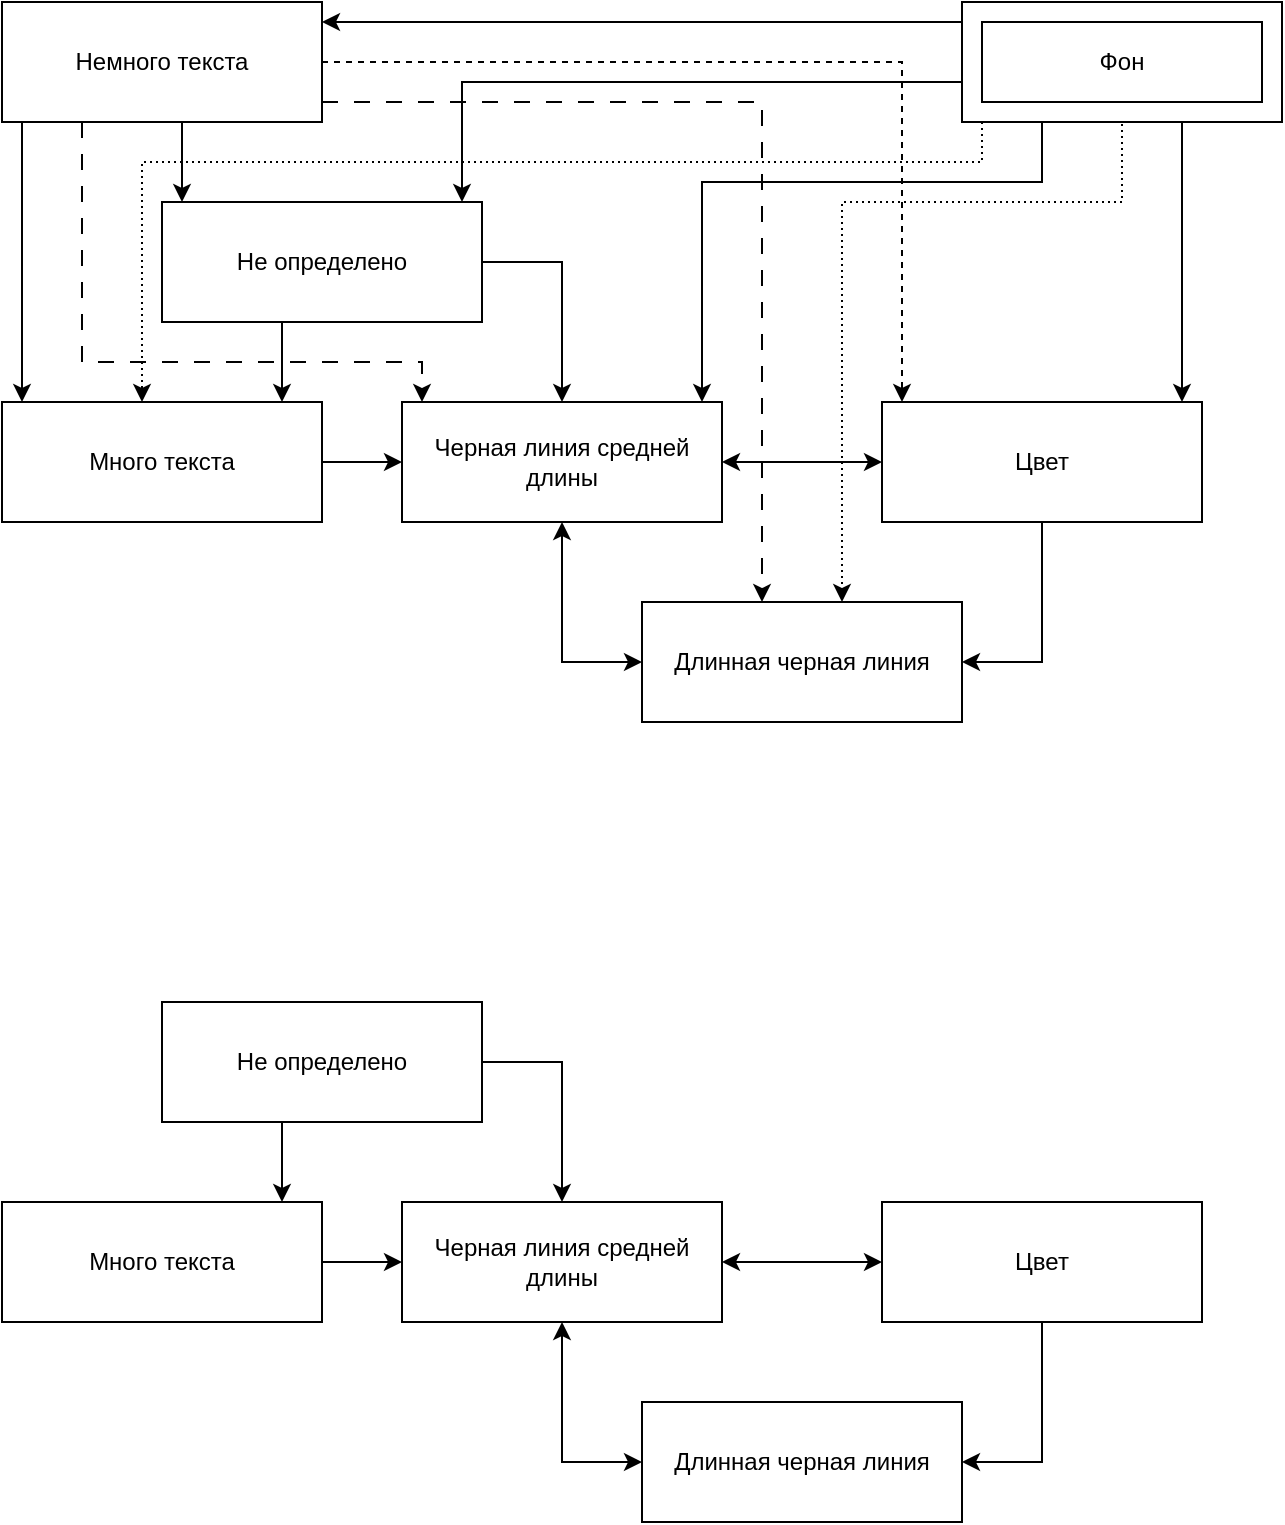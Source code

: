 <mxfile version="27.0.9">
  <diagram name="Page-1" id="EQScd_RtUEy0KwsPWJU2">
    <mxGraphModel dx="486" dy="607" grid="1" gridSize="10" guides="1" tooltips="1" connect="1" arrows="1" fold="1" page="1" pageScale="1" pageWidth="850" pageHeight="1100" math="0" shadow="0">
      <root>
        <mxCell id="0" />
        <mxCell id="1" parent="0" />
        <mxCell id="1l3tshiLz1AGzd2wHMuj-7" style="edgeStyle=orthogonalEdgeStyle;rounded=0;orthogonalLoop=1;jettySize=auto;html=1;" parent="1" source="1l3tshiLz1AGzd2wHMuj-1" target="1l3tshiLz1AGzd2wHMuj-2" edge="1">
          <mxGeometry relative="1" as="geometry">
            <Array as="points">
              <mxPoint x="320" y="150" />
            </Array>
          </mxGeometry>
        </mxCell>
        <mxCell id="J2qJ6kknvoJmmLNuZgBT-1" style="edgeStyle=orthogonalEdgeStyle;rounded=0;orthogonalLoop=1;jettySize=auto;html=1;" edge="1" parent="1" source="1l3tshiLz1AGzd2wHMuj-1" target="1l3tshiLz1AGzd2wHMuj-4">
          <mxGeometry relative="1" as="geometry">
            <Array as="points">
              <mxPoint x="180" y="210" />
              <mxPoint x="180" y="210" />
            </Array>
          </mxGeometry>
        </mxCell>
        <mxCell id="1l3tshiLz1AGzd2wHMuj-1" value="Не определено" style="rounded=1;whiteSpace=wrap;html=1;absoluteArcSize=1;arcSize=0;" parent="1" vertex="1">
          <mxGeometry x="120" y="120" width="160" height="60" as="geometry" />
        </mxCell>
        <mxCell id="1l3tshiLz1AGzd2wHMuj-8" style="edgeStyle=orthogonalEdgeStyle;rounded=0;orthogonalLoop=1;jettySize=auto;html=1;startArrow=classic;startFill=1;" parent="1" source="1l3tshiLz1AGzd2wHMuj-2" target="1l3tshiLz1AGzd2wHMuj-3" edge="1">
          <mxGeometry relative="1" as="geometry">
            <Array as="points">
              <mxPoint x="320" y="350" />
            </Array>
          </mxGeometry>
        </mxCell>
        <mxCell id="1l3tshiLz1AGzd2wHMuj-9" style="edgeStyle=orthogonalEdgeStyle;rounded=0;orthogonalLoop=1;jettySize=auto;html=1;startArrow=classic;startFill=1;" parent="1" source="1l3tshiLz1AGzd2wHMuj-2" target="1l3tshiLz1AGzd2wHMuj-5" edge="1">
          <mxGeometry relative="1" as="geometry" />
        </mxCell>
        <mxCell id="1l3tshiLz1AGzd2wHMuj-2" value="Черная линия средней длины" style="rounded=1;whiteSpace=wrap;html=1;absoluteArcSize=1;arcSize=0;" parent="1" vertex="1">
          <mxGeometry x="240" y="220" width="160" height="60" as="geometry" />
        </mxCell>
        <mxCell id="1l3tshiLz1AGzd2wHMuj-3" value="Длинная черная линия" style="rounded=1;whiteSpace=wrap;html=1;absoluteArcSize=1;arcSize=0;" parent="1" vertex="1">
          <mxGeometry x="360" y="320" width="160" height="60" as="geometry" />
        </mxCell>
        <mxCell id="1l3tshiLz1AGzd2wHMuj-6" style="edgeStyle=orthogonalEdgeStyle;rounded=0;orthogonalLoop=1;jettySize=auto;html=1;" parent="1" source="1l3tshiLz1AGzd2wHMuj-4" target="1l3tshiLz1AGzd2wHMuj-2" edge="1">
          <mxGeometry relative="1" as="geometry" />
        </mxCell>
        <mxCell id="1l3tshiLz1AGzd2wHMuj-4" value="Много текста" style="rounded=1;whiteSpace=wrap;html=1;absoluteArcSize=1;arcSize=0;" parent="1" vertex="1">
          <mxGeometry x="40" y="220" width="160" height="60" as="geometry" />
        </mxCell>
        <mxCell id="1l3tshiLz1AGzd2wHMuj-10" style="edgeStyle=orthogonalEdgeStyle;rounded=0;orthogonalLoop=1;jettySize=auto;html=1;" parent="1" source="1l3tshiLz1AGzd2wHMuj-5" target="1l3tshiLz1AGzd2wHMuj-3" edge="1">
          <mxGeometry relative="1" as="geometry">
            <Array as="points">
              <mxPoint x="560" y="350" />
            </Array>
          </mxGeometry>
        </mxCell>
        <mxCell id="1l3tshiLz1AGzd2wHMuj-5" value="Цвет" style="rounded=1;whiteSpace=wrap;html=1;absoluteArcSize=1;arcSize=0;" parent="1" vertex="1">
          <mxGeometry x="480" y="220" width="160" height="60" as="geometry" />
        </mxCell>
        <mxCell id="1l3tshiLz1AGzd2wHMuj-13" style="edgeStyle=orthogonalEdgeStyle;rounded=0;orthogonalLoop=1;jettySize=auto;html=1;" parent="1" edge="1">
          <mxGeometry relative="1" as="geometry">
            <mxPoint x="50" y="80" as="sourcePoint" />
            <mxPoint x="50" y="220" as="targetPoint" />
          </mxGeometry>
        </mxCell>
        <mxCell id="1l3tshiLz1AGzd2wHMuj-14" style="edgeStyle=orthogonalEdgeStyle;rounded=0;orthogonalLoop=1;jettySize=auto;html=1;" parent="1" source="1l3tshiLz1AGzd2wHMuj-12" target="1l3tshiLz1AGzd2wHMuj-1" edge="1">
          <mxGeometry relative="1" as="geometry">
            <Array as="points">
              <mxPoint x="130" y="110" />
              <mxPoint x="130" y="110" />
            </Array>
          </mxGeometry>
        </mxCell>
        <mxCell id="1l3tshiLz1AGzd2wHMuj-15" style="edgeStyle=orthogonalEdgeStyle;rounded=0;orthogonalLoop=1;jettySize=auto;html=1;dashed=1;dashPattern=8 8;" parent="1" source="1l3tshiLz1AGzd2wHMuj-12" target="1l3tshiLz1AGzd2wHMuj-2" edge="1">
          <mxGeometry relative="1" as="geometry">
            <Array as="points">
              <mxPoint x="80" y="200" />
              <mxPoint x="250" y="200" />
            </Array>
          </mxGeometry>
        </mxCell>
        <mxCell id="1l3tshiLz1AGzd2wHMuj-16" style="edgeStyle=orthogonalEdgeStyle;rounded=0;orthogonalLoop=1;jettySize=auto;html=1;dashed=1;dashPattern=8 8;" parent="1" source="1l3tshiLz1AGzd2wHMuj-12" target="1l3tshiLz1AGzd2wHMuj-3" edge="1">
          <mxGeometry relative="1" as="geometry">
            <Array as="points">
              <mxPoint x="420" y="70" />
            </Array>
          </mxGeometry>
        </mxCell>
        <mxCell id="1l3tshiLz1AGzd2wHMuj-17" style="edgeStyle=orthogonalEdgeStyle;rounded=0;orthogonalLoop=1;jettySize=auto;html=1;dashed=1;" parent="1" source="1l3tshiLz1AGzd2wHMuj-12" target="1l3tshiLz1AGzd2wHMuj-5" edge="1">
          <mxGeometry relative="1" as="geometry">
            <Array as="points">
              <mxPoint x="490" y="50" />
            </Array>
          </mxGeometry>
        </mxCell>
        <mxCell id="1l3tshiLz1AGzd2wHMuj-12" value="Немного текста" style="rounded=1;whiteSpace=wrap;html=1;absoluteArcSize=1;arcSize=0;" parent="1" vertex="1">
          <mxGeometry x="40" y="20" width="160" height="60" as="geometry" />
        </mxCell>
        <mxCell id="1l3tshiLz1AGzd2wHMuj-19" style="edgeStyle=orthogonalEdgeStyle;rounded=0;orthogonalLoop=1;jettySize=auto;html=1;" parent="1" source="1l3tshiLz1AGzd2wHMuj-18" target="1l3tshiLz1AGzd2wHMuj-12" edge="1">
          <mxGeometry relative="1" as="geometry">
            <Array as="points">
              <mxPoint x="350" y="30" />
              <mxPoint x="350" y="30" />
            </Array>
          </mxGeometry>
        </mxCell>
        <mxCell id="1l3tshiLz1AGzd2wHMuj-20" style="edgeStyle=orthogonalEdgeStyle;rounded=0;orthogonalLoop=1;jettySize=auto;html=1;" parent="1" edge="1">
          <mxGeometry relative="1" as="geometry">
            <mxPoint x="629.999" y="80" as="sourcePoint" />
            <mxPoint x="629.999" y="220" as="targetPoint" />
            <Array as="points">
              <mxPoint x="629.97" y="190" />
              <mxPoint x="629.97" y="190" />
            </Array>
          </mxGeometry>
        </mxCell>
        <mxCell id="1l3tshiLz1AGzd2wHMuj-21" style="edgeStyle=orthogonalEdgeStyle;rounded=0;orthogonalLoop=1;jettySize=auto;html=1;dashed=1;dashPattern=1 2;" parent="1" edge="1">
          <mxGeometry relative="1" as="geometry">
            <mxPoint x="619.999" y="80" as="sourcePoint" />
            <mxPoint x="459.999" y="320" as="targetPoint" />
            <Array as="points">
              <mxPoint x="600" y="80" />
              <mxPoint x="600" y="120" />
              <mxPoint x="460" y="120" />
            </Array>
          </mxGeometry>
        </mxCell>
        <mxCell id="1l3tshiLz1AGzd2wHMuj-22" style="edgeStyle=orthogonalEdgeStyle;rounded=0;orthogonalLoop=1;jettySize=auto;html=1;dashed=1;dashPattern=1 2;" parent="1" source="1l3tshiLz1AGzd2wHMuj-18" target="1l3tshiLz1AGzd2wHMuj-4" edge="1">
          <mxGeometry relative="1" as="geometry">
            <Array as="points">
              <mxPoint x="530" y="100" />
              <mxPoint x="110" y="100" />
            </Array>
          </mxGeometry>
        </mxCell>
        <mxCell id="1l3tshiLz1AGzd2wHMuj-23" style="edgeStyle=orthogonalEdgeStyle;rounded=0;orthogonalLoop=1;jettySize=auto;html=1;" parent="1" source="1l3tshiLz1AGzd2wHMuj-18" target="1l3tshiLz1AGzd2wHMuj-1" edge="1">
          <mxGeometry relative="1" as="geometry">
            <Array as="points">
              <mxPoint x="270" y="60" />
            </Array>
          </mxGeometry>
        </mxCell>
        <mxCell id="1l3tshiLz1AGzd2wHMuj-24" style="edgeStyle=orthogonalEdgeStyle;rounded=0;orthogonalLoop=1;jettySize=auto;html=1;" parent="1" source="1l3tshiLz1AGzd2wHMuj-18" target="1l3tshiLz1AGzd2wHMuj-2" edge="1">
          <mxGeometry relative="1" as="geometry">
            <Array as="points">
              <mxPoint x="560" y="110" />
              <mxPoint x="390" y="110" />
            </Array>
          </mxGeometry>
        </mxCell>
        <mxCell id="1l3tshiLz1AGzd2wHMuj-18" value="Фон" style="rounded=1;whiteSpace=wrap;html=1;absoluteArcSize=1;arcSize=0;" parent="1" vertex="1">
          <mxGeometry x="520" y="20" width="160" height="60" as="geometry" />
        </mxCell>
        <mxCell id="1l3tshiLz1AGzd2wHMuj-25" style="edgeStyle=orthogonalEdgeStyle;rounded=0;orthogonalLoop=1;jettySize=auto;html=1;" parent="1" source="1l3tshiLz1AGzd2wHMuj-26" target="1l3tshiLz1AGzd2wHMuj-29" edge="1">
          <mxGeometry relative="1" as="geometry">
            <Array as="points">
              <mxPoint x="320" y="550" />
            </Array>
          </mxGeometry>
        </mxCell>
        <mxCell id="J2qJ6kknvoJmmLNuZgBT-2" style="edgeStyle=orthogonalEdgeStyle;rounded=0;orthogonalLoop=1;jettySize=auto;html=1;" edge="1" parent="1" source="1l3tshiLz1AGzd2wHMuj-26" target="1l3tshiLz1AGzd2wHMuj-32">
          <mxGeometry relative="1" as="geometry">
            <Array as="points">
              <mxPoint x="180" y="590" />
              <mxPoint x="180" y="590" />
            </Array>
          </mxGeometry>
        </mxCell>
        <mxCell id="1l3tshiLz1AGzd2wHMuj-26" value="Не определено" style="rounded=1;whiteSpace=wrap;html=1;absoluteArcSize=1;arcSize=0;" parent="1" vertex="1">
          <mxGeometry x="120" y="520" width="160" height="60" as="geometry" />
        </mxCell>
        <mxCell id="1l3tshiLz1AGzd2wHMuj-27" style="edgeStyle=orthogonalEdgeStyle;rounded=0;orthogonalLoop=1;jettySize=auto;html=1;startArrow=classic;startFill=1;" parent="1" source="1l3tshiLz1AGzd2wHMuj-29" target="1l3tshiLz1AGzd2wHMuj-30" edge="1">
          <mxGeometry relative="1" as="geometry">
            <Array as="points">
              <mxPoint x="320" y="750" />
            </Array>
          </mxGeometry>
        </mxCell>
        <mxCell id="1l3tshiLz1AGzd2wHMuj-28" style="edgeStyle=orthogonalEdgeStyle;rounded=0;orthogonalLoop=1;jettySize=auto;html=1;startArrow=classic;startFill=1;" parent="1" source="1l3tshiLz1AGzd2wHMuj-29" target="1l3tshiLz1AGzd2wHMuj-34" edge="1">
          <mxGeometry relative="1" as="geometry" />
        </mxCell>
        <mxCell id="1l3tshiLz1AGzd2wHMuj-29" value="Черная линия средней длины" style="rounded=1;whiteSpace=wrap;html=1;absoluteArcSize=1;arcSize=0;" parent="1" vertex="1">
          <mxGeometry x="240" y="620" width="160" height="60" as="geometry" />
        </mxCell>
        <mxCell id="1l3tshiLz1AGzd2wHMuj-30" value="Длинная черная линия" style="rounded=1;whiteSpace=wrap;html=1;absoluteArcSize=1;arcSize=0;" parent="1" vertex="1">
          <mxGeometry x="360" y="720" width="160" height="60" as="geometry" />
        </mxCell>
        <mxCell id="1l3tshiLz1AGzd2wHMuj-31" style="edgeStyle=orthogonalEdgeStyle;rounded=0;orthogonalLoop=1;jettySize=auto;html=1;" parent="1" source="1l3tshiLz1AGzd2wHMuj-32" target="1l3tshiLz1AGzd2wHMuj-29" edge="1">
          <mxGeometry relative="1" as="geometry" />
        </mxCell>
        <mxCell id="1l3tshiLz1AGzd2wHMuj-32" value="Много текста" style="rounded=1;whiteSpace=wrap;html=1;absoluteArcSize=1;arcSize=0;" parent="1" vertex="1">
          <mxGeometry x="40" y="620" width="160" height="60" as="geometry" />
        </mxCell>
        <mxCell id="1l3tshiLz1AGzd2wHMuj-33" style="edgeStyle=orthogonalEdgeStyle;rounded=0;orthogonalLoop=1;jettySize=auto;html=1;" parent="1" source="1l3tshiLz1AGzd2wHMuj-34" target="1l3tshiLz1AGzd2wHMuj-30" edge="1">
          <mxGeometry relative="1" as="geometry">
            <Array as="points">
              <mxPoint x="560" y="750" />
            </Array>
          </mxGeometry>
        </mxCell>
        <mxCell id="1l3tshiLz1AGzd2wHMuj-34" value="Цвет" style="rounded=1;whiteSpace=wrap;html=1;absoluteArcSize=1;arcSize=0;" parent="1" vertex="1">
          <mxGeometry x="480" y="620" width="160" height="60" as="geometry" />
        </mxCell>
        <mxCell id="1l3tshiLz1AGzd2wHMuj-48" value="Фон" style="rounded=1;whiteSpace=wrap;html=1;absoluteArcSize=1;arcSize=0;" parent="1" vertex="1">
          <mxGeometry x="530" y="30" width="140" height="40" as="geometry" />
        </mxCell>
      </root>
    </mxGraphModel>
  </diagram>
</mxfile>
